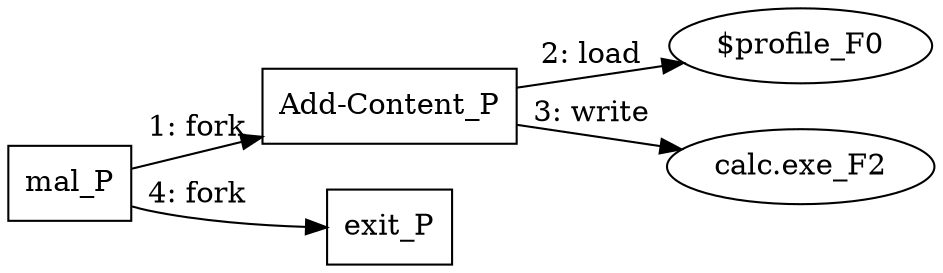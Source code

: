 digraph "T1546.013" {
rankdir="LR"
size="9"
fixedsize="false"
splines="true"
nodesep=0.3
ranksep=0
fontsize=10
overlap="scalexy"
engine= "neato"
	"mal_P" [node_type=Process shape=box]
	"Add-Content_P" [node_type=Process shape=box]
	"exit_P" [node_type=Process shape=box]
	"$profile_F0" [node_type=File shape=ellipse]
	"calc.exe_F2" [node_type=File shape=ellipse]
	"mal_P" -> "Add-Content_P" [label="1: fork"]
	"Add-Content_P" -> "$profile_F0" [label="2: load"]
	"Add-Content_P" -> "calc.exe_F2" [label="3: write"]
	"mal_P" -> "exit_P" [label="4: fork"]
}

